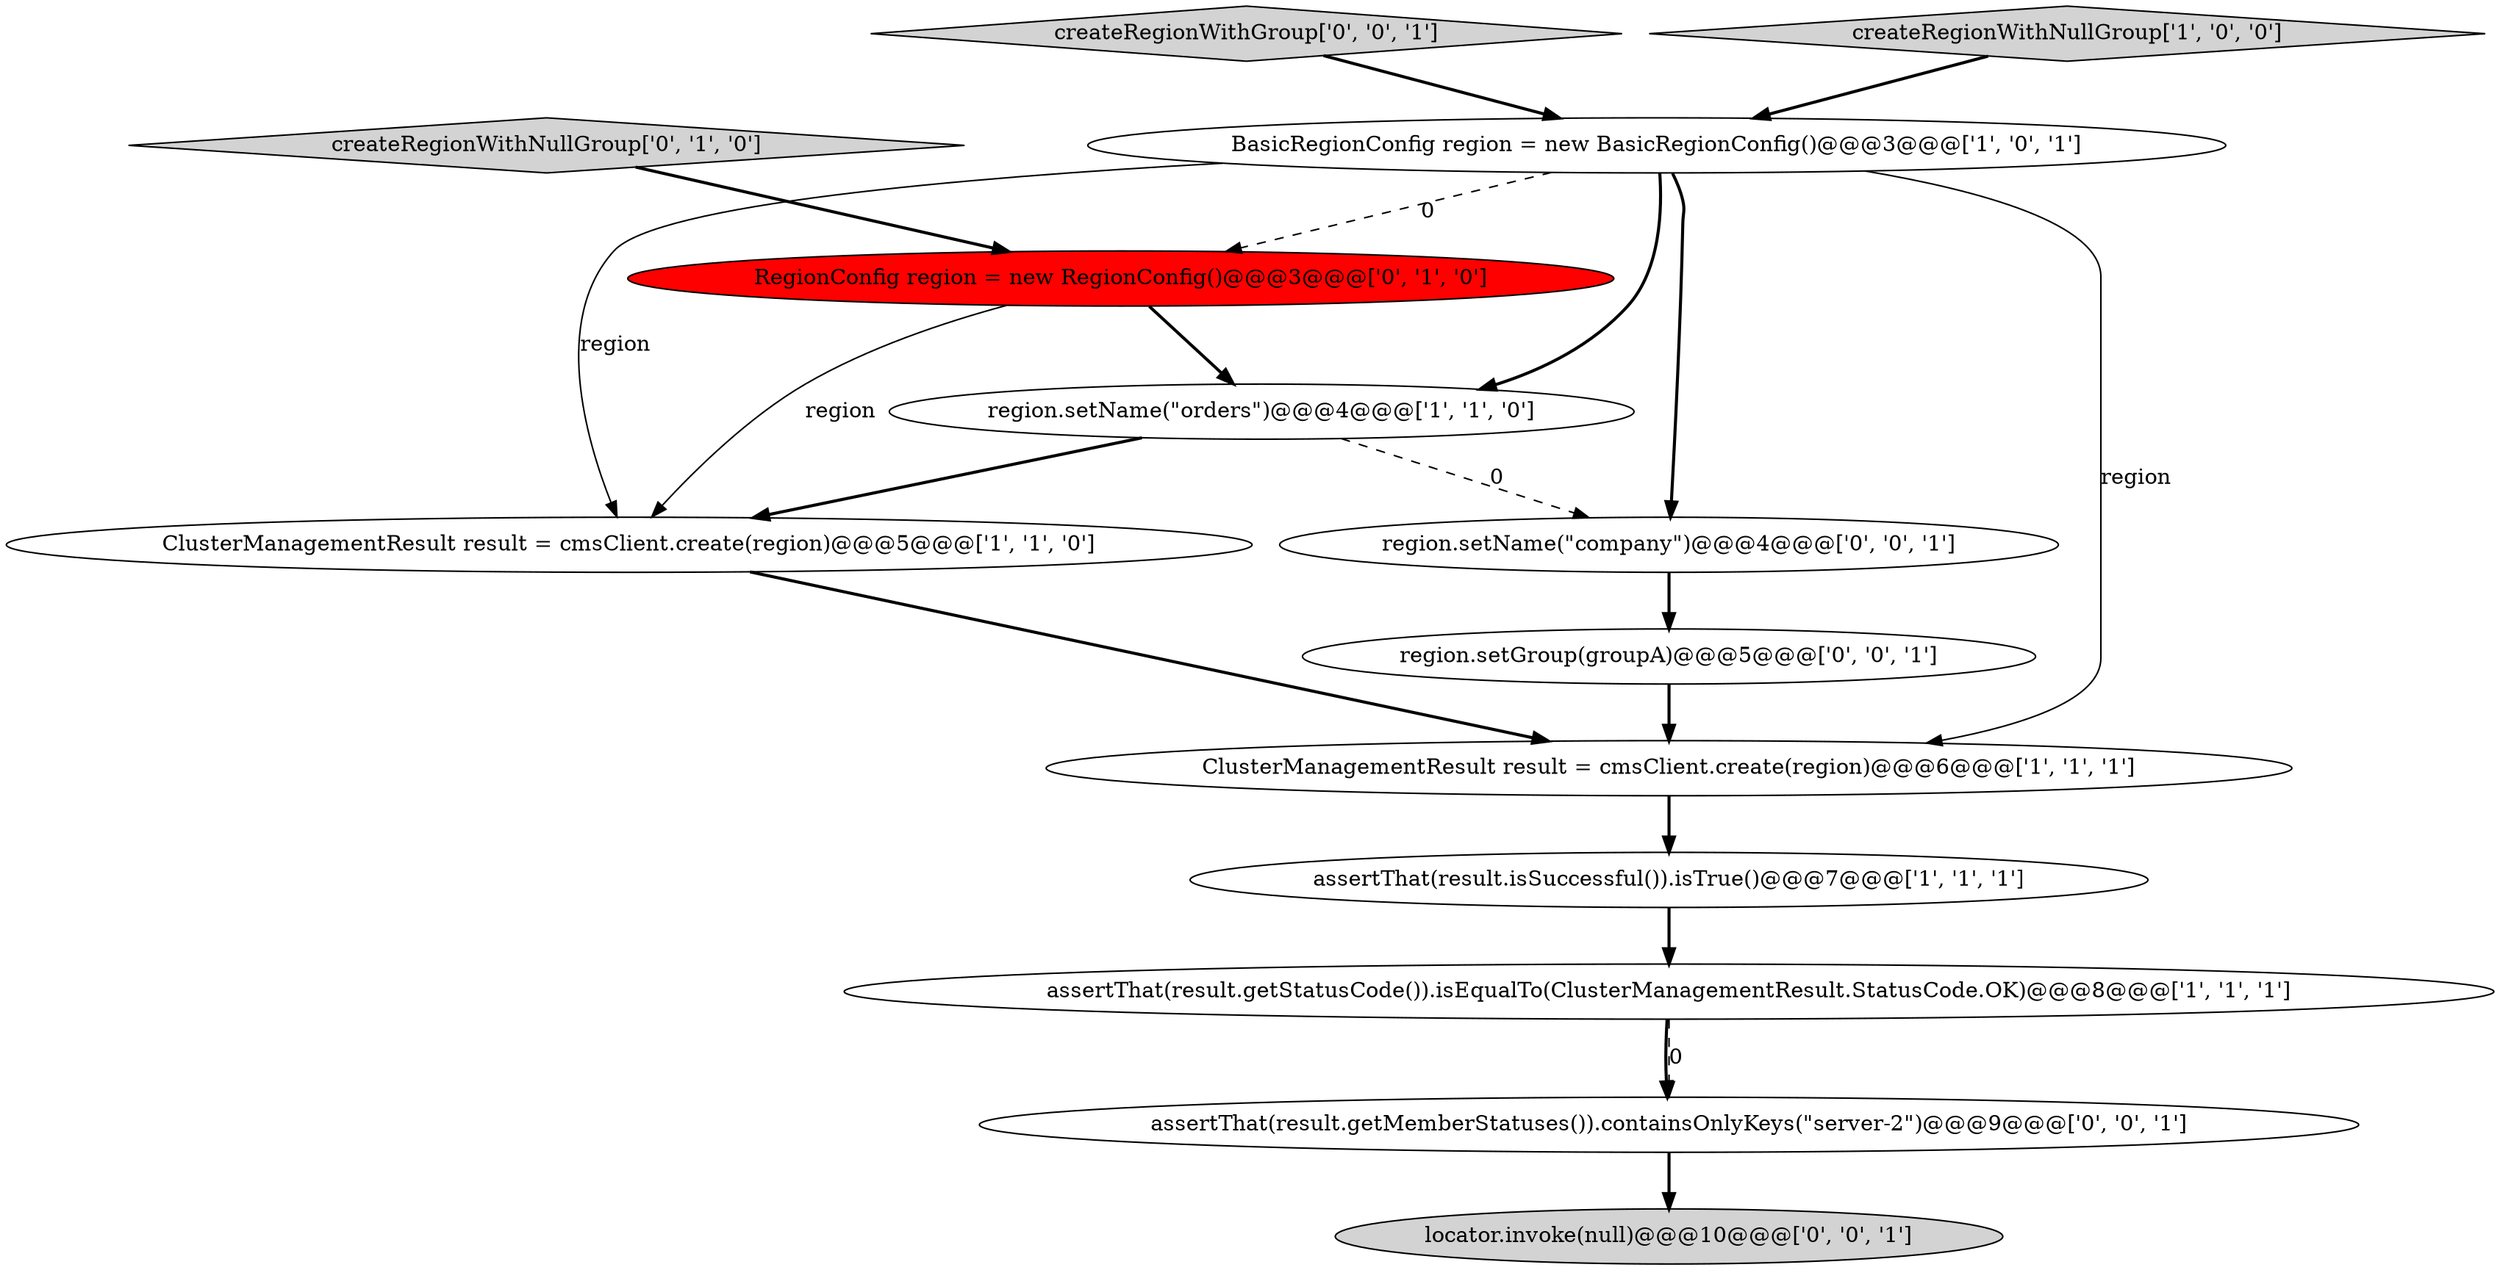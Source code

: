 digraph {
3 [style = filled, label = "ClusterManagementResult result = cmsClient.create(region)@@@5@@@['1', '1', '0']", fillcolor = white, shape = ellipse image = "AAA0AAABBB1BBB"];
11 [style = filled, label = "region.setGroup(groupA)@@@5@@@['0', '0', '1']", fillcolor = white, shape = ellipse image = "AAA0AAABBB3BBB"];
2 [style = filled, label = "BasicRegionConfig region = new BasicRegionConfig()@@@3@@@['1', '0', '1']", fillcolor = white, shape = ellipse image = "AAA0AAABBB1BBB"];
10 [style = filled, label = "assertThat(result.getMemberStatuses()).containsOnlyKeys(\"server-2\")@@@9@@@['0', '0', '1']", fillcolor = white, shape = ellipse image = "AAA0AAABBB3BBB"];
12 [style = filled, label = "createRegionWithGroup['0', '0', '1']", fillcolor = lightgray, shape = diamond image = "AAA0AAABBB3BBB"];
4 [style = filled, label = "assertThat(result.isSuccessful()).isTrue()@@@7@@@['1', '1', '1']", fillcolor = white, shape = ellipse image = "AAA0AAABBB1BBB"];
7 [style = filled, label = "createRegionWithNullGroup['0', '1', '0']", fillcolor = lightgray, shape = diamond image = "AAA0AAABBB2BBB"];
5 [style = filled, label = "assertThat(result.getStatusCode()).isEqualTo(ClusterManagementResult.StatusCode.OK)@@@8@@@['1', '1', '1']", fillcolor = white, shape = ellipse image = "AAA0AAABBB1BBB"];
13 [style = filled, label = "region.setName(\"company\")@@@4@@@['0', '0', '1']", fillcolor = white, shape = ellipse image = "AAA0AAABBB3BBB"];
6 [style = filled, label = "ClusterManagementResult result = cmsClient.create(region)@@@6@@@['1', '1', '1']", fillcolor = white, shape = ellipse image = "AAA0AAABBB1BBB"];
9 [style = filled, label = "locator.invoke(null)@@@10@@@['0', '0', '1']", fillcolor = lightgray, shape = ellipse image = "AAA0AAABBB3BBB"];
1 [style = filled, label = "createRegionWithNullGroup['1', '0', '0']", fillcolor = lightgray, shape = diamond image = "AAA0AAABBB1BBB"];
8 [style = filled, label = "RegionConfig region = new RegionConfig()@@@3@@@['0', '1', '0']", fillcolor = red, shape = ellipse image = "AAA1AAABBB2BBB"];
0 [style = filled, label = "region.setName(\"orders\")@@@4@@@['1', '1', '0']", fillcolor = white, shape = ellipse image = "AAA0AAABBB1BBB"];
8->0 [style = bold, label=""];
0->3 [style = bold, label=""];
5->10 [style = bold, label=""];
6->4 [style = bold, label=""];
3->6 [style = bold, label=""];
12->2 [style = bold, label=""];
1->2 [style = bold, label=""];
2->0 [style = bold, label=""];
10->9 [style = bold, label=""];
2->6 [style = solid, label="region"];
5->10 [style = dashed, label="0"];
7->8 [style = bold, label=""];
2->3 [style = solid, label="region"];
2->8 [style = dashed, label="0"];
4->5 [style = bold, label=""];
13->11 [style = bold, label=""];
8->3 [style = solid, label="region"];
0->13 [style = dashed, label="0"];
11->6 [style = bold, label=""];
2->13 [style = bold, label=""];
}
